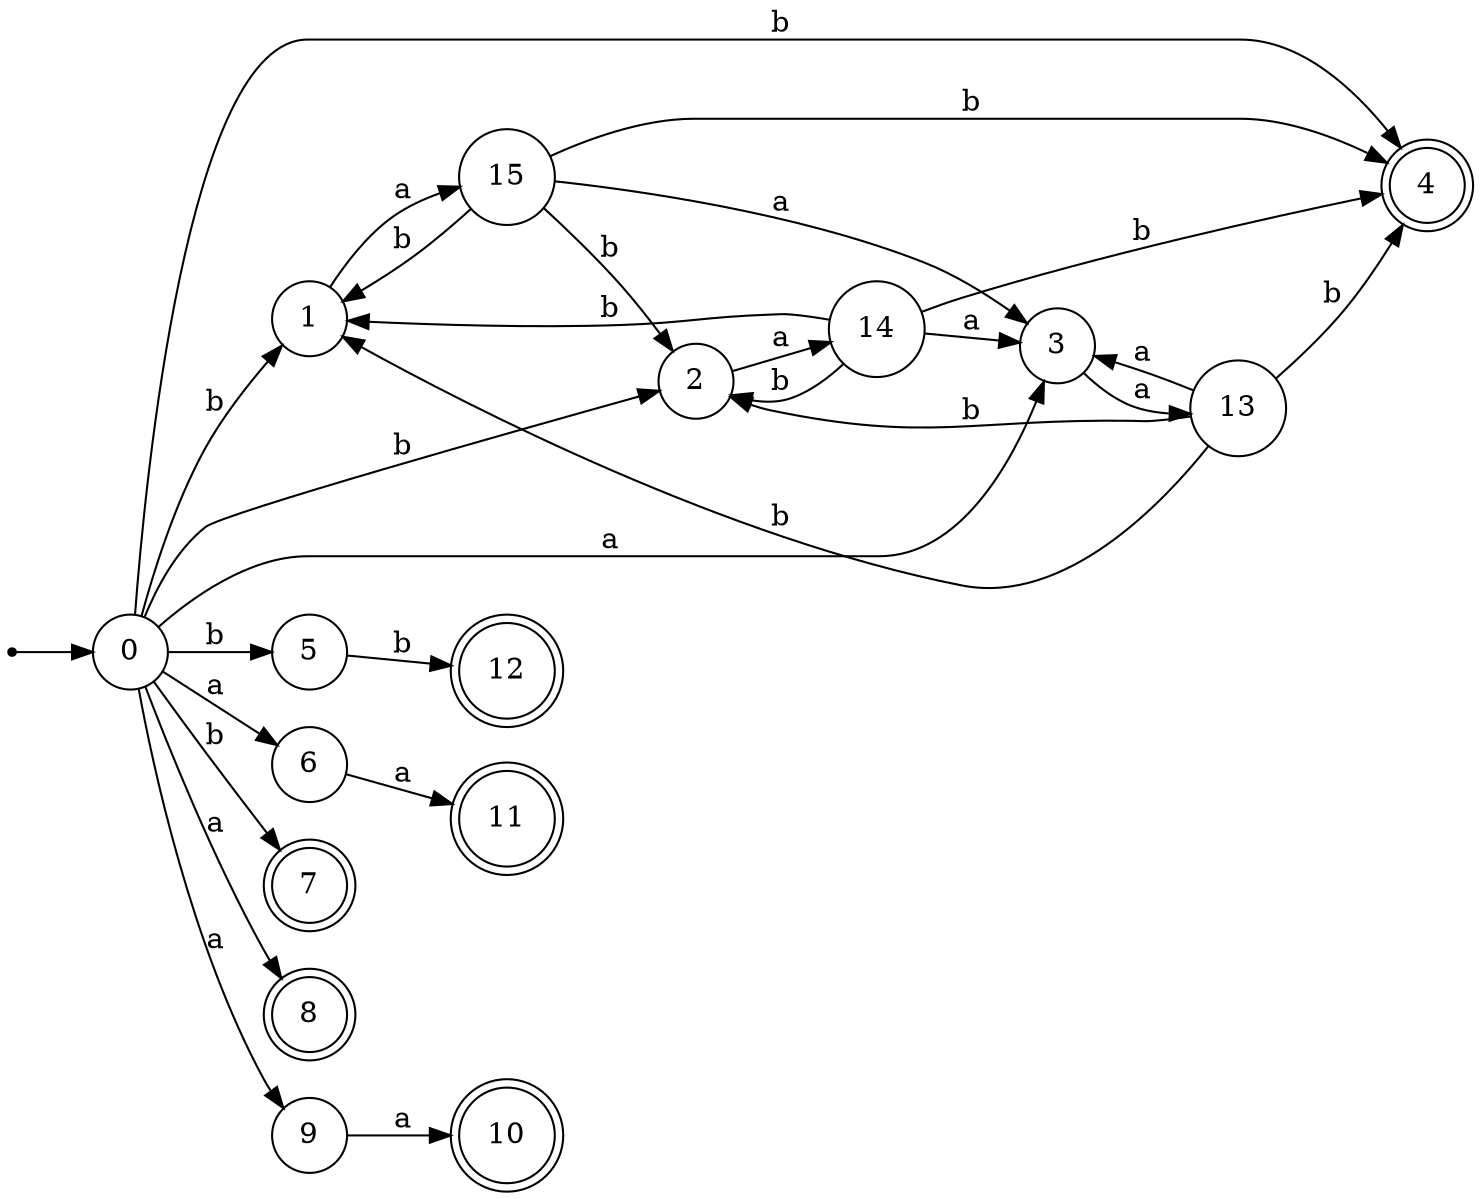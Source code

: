 digraph finite_state_machine {
rankdir=LR;
size="20,20";
node [shape = point]; "dummy0"
node [shape = circle]; "0";
"dummy0" -> "0";
node [shape = circle]; "1";
node [shape = circle]; "2";
node [shape = circle]; "3";
node [shape = doublecircle]; "4";node [shape = circle]; "5";
node [shape = circle]; "6";
node [shape = doublecircle]; "7";node [shape = doublecircle]; "8";node [shape = circle]; "9";
node [shape = doublecircle]; "10";node [shape = doublecircle]; "11";node [shape = doublecircle]; "12";node [shape = circle]; "13";
node [shape = circle]; "14";
node [shape = circle]; "15";
"0" -> "1" [label = "b"];
 "0" -> "2" [label = "b"];
 "0" -> "4" [label = "b"];
 "0" -> "5" [label = "b"];
 "0" -> "7" [label = "b"];
 "0" -> "8" [label = "a"];
 "0" -> "9" [label = "a"];
 "0" -> "3" [label = "a"];
 "0" -> "6" [label = "a"];
 "9" -> "10" [label = "a"];
 "6" -> "11" [label = "a"];
 "5" -> "12" [label = "b"];
 "3" -> "13" [label = "a"];
 "13" -> "3" [label = "a"];
 "13" -> "1" [label = "b"];
 "13" -> "2" [label = "b"];
 "13" -> "4" [label = "b"];
 "2" -> "14" [label = "a"];
 "14" -> "1" [label = "b"];
 "14" -> "2" [label = "b"];
 "14" -> "4" [label = "b"];
 "14" -> "3" [label = "a"];
 "1" -> "15" [label = "a"];
 "15" -> "1" [label = "b"];
 "15" -> "2" [label = "b"];
 "15" -> "4" [label = "b"];
 "15" -> "3" [label = "a"];
 }
